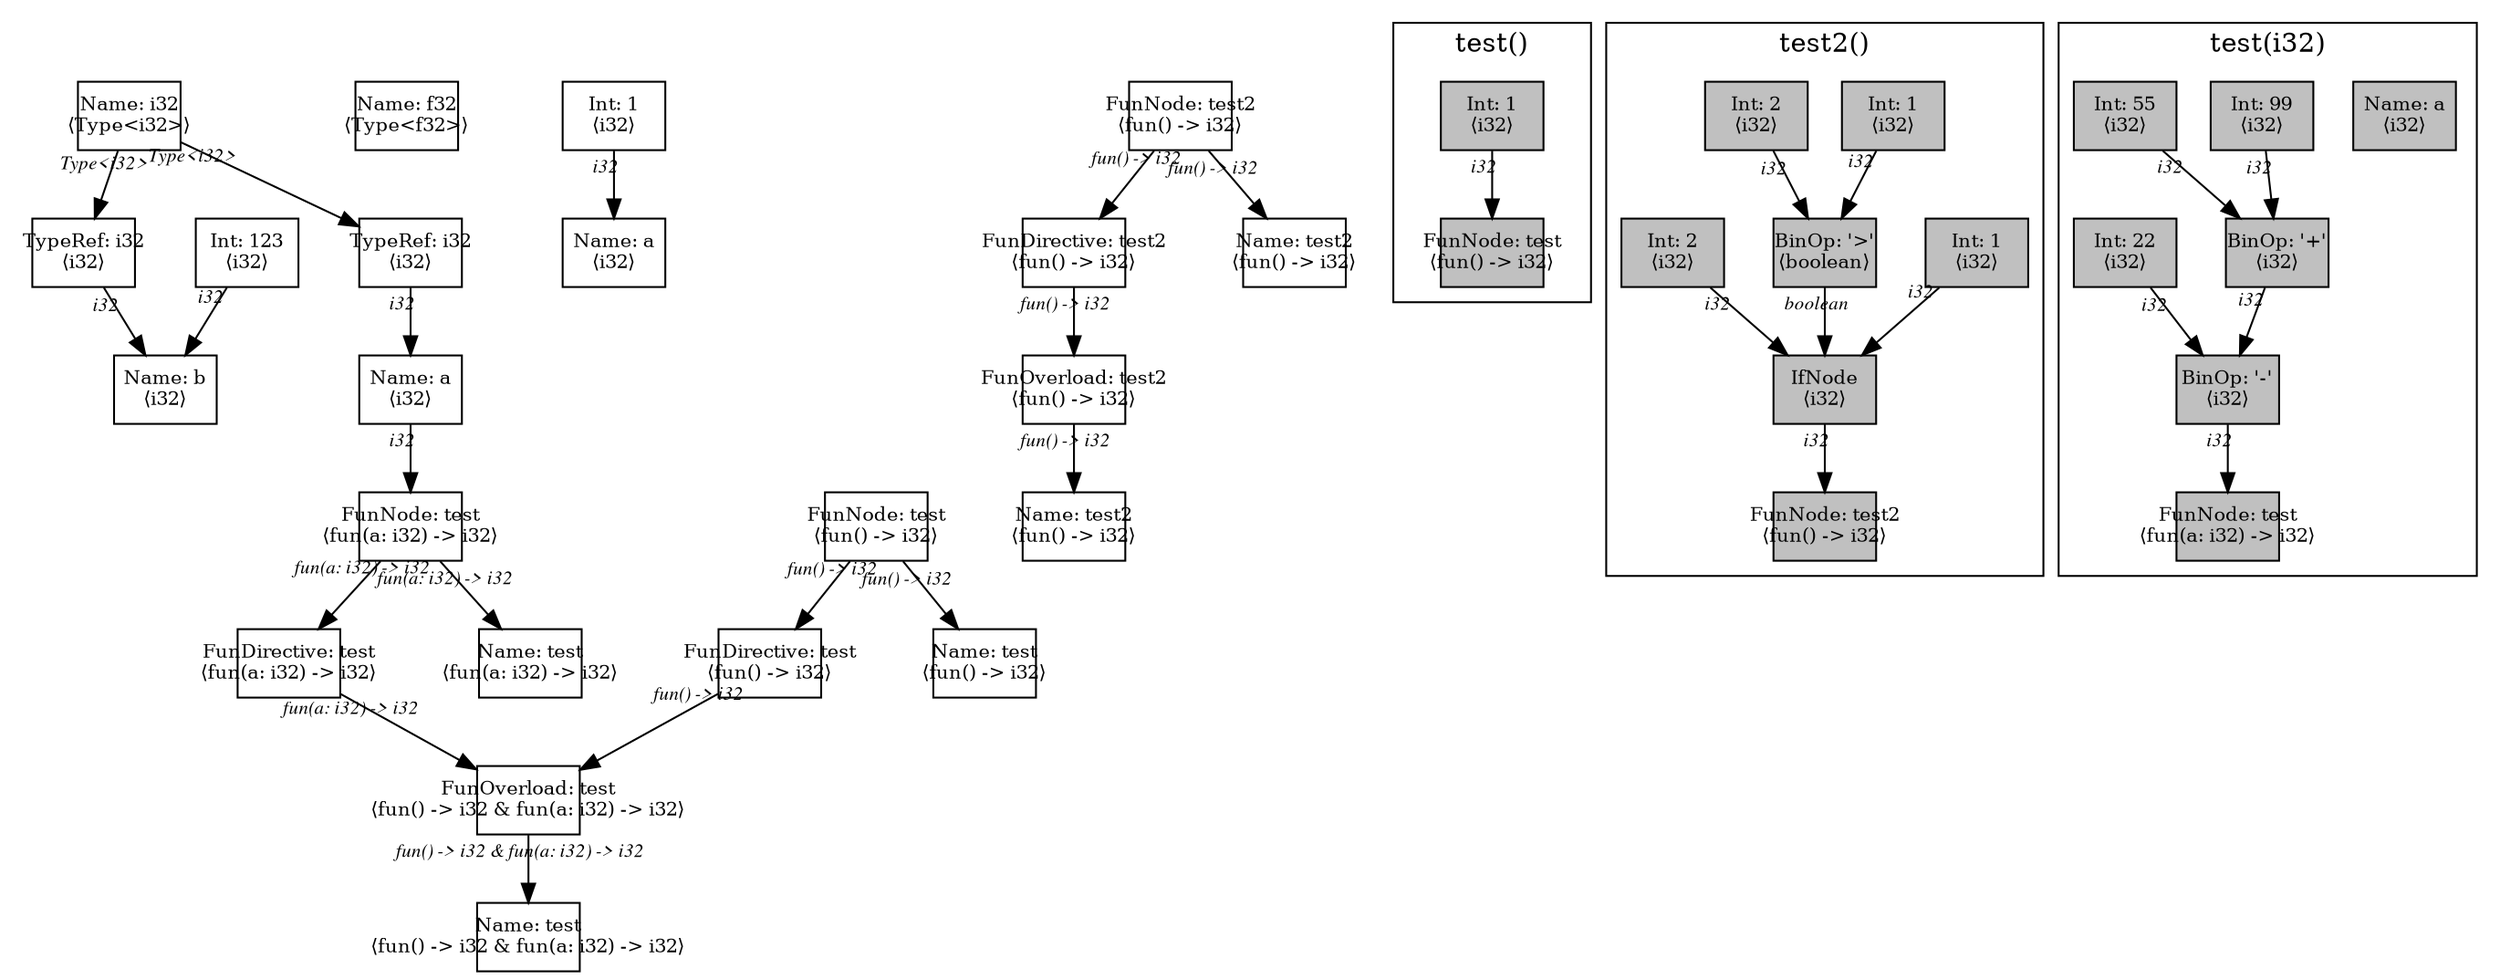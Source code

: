 digraph Document {
  node [shape=box,fixedsize=shape fontsize=10]
  1 [label="Name: i32\n⟨Type<i32>⟩", fillcolor=grey];
  2 [label="Name: f32\n⟨Type<f32>⟩", fillcolor=grey];
  3 [label="Name: a\n⟨i32⟩", fillcolor=grey];
  4 [label="Int: 1\n⟨i32⟩", fillcolor=grey];
  5 [label="Name: b\n⟨i32⟩", fillcolor=grey];
  6 [label="TypeRef: i32\n⟨i32⟩", fillcolor=grey];
  7 [label="Int: 123\n⟨i32⟩", fillcolor=grey];
  8 [label="FunOverload: test\n⟨fun() -> i32 & fun(a: i32) -> i32⟩", fillcolor=grey];
  9 [label="FunDirective: test\n⟨fun() -> i32⟩", fillcolor=grey];
  10 [label="FunNode: test\n⟨fun() -> i32⟩", fillcolor=grey];
  11 [label="Name: test\n⟨fun() -> i32⟩", fillcolor=grey];
  12 [label="FunDirective: test\n⟨fun(a: i32) -> i32⟩", fillcolor=grey];
  13 [label="FunNode: test\n⟨fun(a: i32) -> i32⟩", fillcolor=grey];
  14 [label="TypeRef: i32\n⟨i32⟩", fillcolor=grey];
  15 [label="Name: a\n⟨i32⟩", fillcolor=grey];
  16 [label="Name: test\n⟨fun(a: i32) -> i32⟩", fillcolor=grey];
  17 [label="Name: test\n⟨fun() -> i32 & fun(a: i32) -> i32⟩", fillcolor=grey];
  18 [label="FunOverload: test2\n⟨fun() -> i32⟩", fillcolor=grey];
  19 [label="FunDirective: test2\n⟨fun() -> i32⟩", fillcolor=grey];
  20 [label="FunNode: test2\n⟨fun() -> i32⟩", fillcolor=grey];
  21 [label="Name: test2\n⟨fun() -> i32⟩", fillcolor=grey];
  22 [label="Name: test2\n⟨fun() -> i32⟩", fillcolor=grey];
  subgraph cluster0 {
    node [style=filled, fillcolor=grey];
    23 [label="Int: 1\n⟨i32⟩", fillcolor=grey];
    24 [label="FunNode: test\n⟨fun() -> i32⟩", fillcolor=grey];
    23 -> 24[taillabel="i32" labeldistance="1" fontname="times  italic" fontsize = 10 color="black" ];
  label = "test()";
}
  subgraph cluster1 {
    node [style=filled, fillcolor=grey];
    25 [label="IfNode\n⟨i32⟩", fillcolor=grey];
    26 [label="Int: 1\n⟨i32⟩", fillcolor=grey];
    27 [label="BinOp: '>'\n⟨boolean⟩", fillcolor=grey];
    28 [label="Int: 1\n⟨i32⟩", fillcolor=grey];
    29 [label="Int: 2\n⟨i32⟩", fillcolor=grey];
    30 [label="Int: 2\n⟨i32⟩", fillcolor=grey];
    31 [label="FunNode: test2\n⟨fun() -> i32⟩", fillcolor=grey];
    25 -> 31[taillabel="i32" labeldistance="1" fontname="times  italic" fontsize = 10 color="black" ];
    26 -> 25[taillabel="i32" labeldistance="1" fontname="times  italic" fontsize = 10 color="black" ];
    27 -> 25[taillabel="boolean" labeldistance="1" fontname="times  italic" fontsize = 10 color="black" ];
    28 -> 27[taillabel="i32" labeldistance="1" fontname="times  italic" fontsize = 10 color="black" ];
    29 -> 27[taillabel="i32" labeldistance="1" fontname="times  italic" fontsize = 10 color="black" ];
    30 -> 25[taillabel="i32" labeldistance="1" fontname="times  italic" fontsize = 10 color="black" ];
  label = "test2()";
}
  subgraph cluster2 {
    node [style=filled, fillcolor=grey];
    32 [label="Name: a\n⟨i32⟩", fillcolor=grey];
    33 [label="BinOp: '-'\n⟨i32⟩", fillcolor=grey];
    34 [label="BinOp: '+'\n⟨i32⟩", fillcolor=grey];
    35 [label="Int: 99\n⟨i32⟩", fillcolor=grey];
    36 [label="Int: 55\n⟨i32⟩", fillcolor=grey];
    37 [label="Int: 22\n⟨i32⟩", fillcolor=grey];
    38 [label="FunNode: test\n⟨fun(a: i32) -> i32⟩", fillcolor=grey];
    33 -> 38[taillabel="i32" labeldistance="1" fontname="times  italic" fontsize = 10 color="black" ];
    34 -> 33[taillabel="i32" labeldistance="1" fontname="times  italic" fontsize = 10 color="black" ];
    35 -> 34[taillabel="i32" labeldistance="1" fontname="times  italic" fontsize = 10 color="black" ];
    36 -> 34[taillabel="i32" labeldistance="1" fontname="times  italic" fontsize = 10 color="black" ];
    37 -> 33[taillabel="i32" labeldistance="1" fontname="times  italic" fontsize = 10 color="black" ];
  label = "test(i32)";
}
  1 -> 6[taillabel="Type<i32>" labeldistance="1" fontname="times  italic" fontsize = 10 color="black" ];
  1 -> 14[taillabel="Type<i32>" labeldistance="1" fontname="times  italic" fontsize = 10 color="black" ];
  4 -> 3[taillabel="i32" labeldistance="1" fontname="times  italic" fontsize = 10 color="black" ];
  6 -> 5[taillabel="i32" labeldistance="1" fontname="times  italic" fontsize = 10 color="black" ];
  7 -> 5[taillabel="i32" labeldistance="1" fontname="times  italic" fontsize = 10 color="black" ];
  8 -> 17[taillabel="fun() -> i32 & fun(a: i32) -> i32" labeldistance="1" fontname="times  italic" fontsize = 10 color="black" ];
  9 -> 8[taillabel="fun() -> i32" labeldistance="1" fontname="times  italic" fontsize = 10 color="black" ];
  10 -> 11[taillabel="fun() -> i32" labeldistance="1" fontname="times  italic" fontsize = 10 color="black" ];
  10 -> 9[taillabel="fun() -> i32" labeldistance="1" fontname="times  italic" fontsize = 10 color="black" ];
  12 -> 8[taillabel="fun(a: i32) -> i32" labeldistance="1" fontname="times  italic" fontsize = 10 color="black" ];
  13 -> 16[taillabel="fun(a: i32) -> i32" labeldistance="1" fontname="times  italic" fontsize = 10 color="black" ];
  13 -> 12[taillabel="fun(a: i32) -> i32" labeldistance="1" fontname="times  italic" fontsize = 10 color="black" ];
  14 -> 15[taillabel="i32" labeldistance="1" fontname="times  italic" fontsize = 10 color="black" ];
  15 -> 13[taillabel="i32" labeldistance="1" fontname="times  italic" fontsize = 10 color="black" ];
  18 -> 22[taillabel="fun() -> i32" labeldistance="1" fontname="times  italic" fontsize = 10 color="black" ];
  19 -> 18[taillabel="fun() -> i32" labeldistance="1" fontname="times  italic" fontsize = 10 color="black" ];
  20 -> 21[taillabel="fun() -> i32" labeldistance="1" fontname="times  italic" fontsize = 10 color="black" ];
  20 -> 19[taillabel="fun() -> i32" labeldistance="1" fontname="times  italic" fontsize = 10 color="black" ];
  label="";
}
